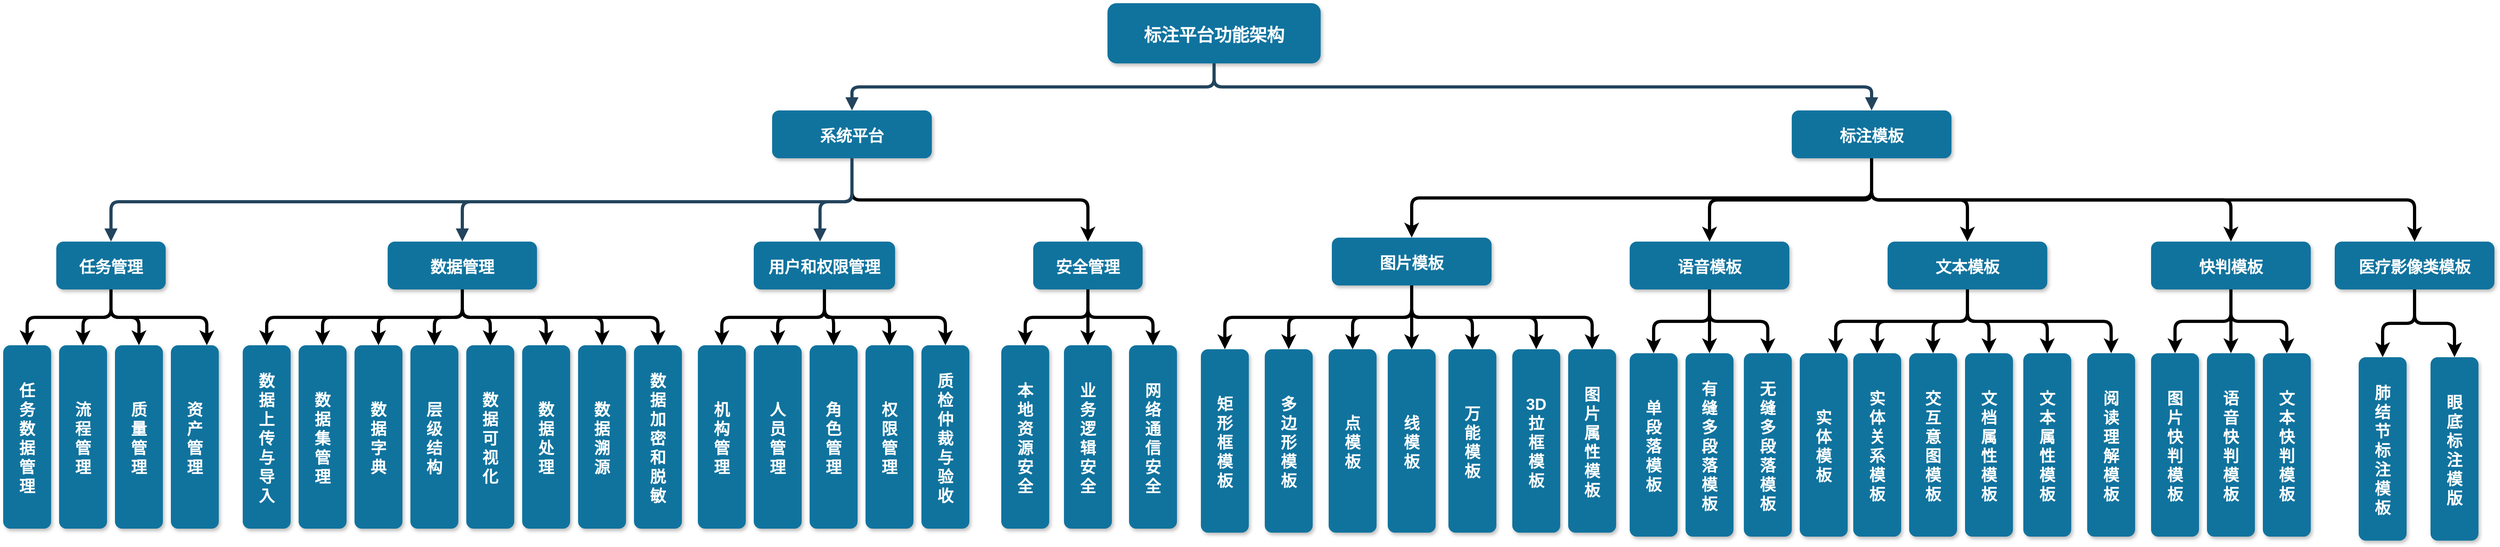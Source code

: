 <mxfile version="14.5.1" type="github">
  <diagram id="e3QaL6aBl5ueTWXGnuRI" name="Page-1">
    <mxGraphModel dx="3793" dy="1657" grid="1" gridSize="10" guides="1" tooltips="1" connect="1" arrows="1" fold="1" page="1" pageScale="1" pageWidth="827" pageHeight="1169" math="0" shadow="0">
      <root>
        <mxCell id="0" />
        <mxCell id="1" parent="0" />
        <mxCell id="P5wFd4gRyms2SvG1ry0q-1" value="标注平台功能架构" style="rounded=1;fillColor=#10739E;strokeColor=none;shadow=1;gradientColor=none;fontStyle=1;fontColor=#FFFFFF;fontSize=22;" vertex="1" parent="1">
          <mxGeometry x="653" y="141" width="267" height="75.5" as="geometry" />
        </mxCell>
        <mxCell id="P5wFd4gRyms2SvG1ry0q-2" style="edgeStyle=orthogonalEdgeStyle;rounded=1;orthogonalLoop=1;jettySize=auto;html=1;exitX=0.5;exitY=1;exitDx=0;exitDy=0;entryX=0.5;entryY=0;entryDx=0;entryDy=0;strokeWidth=4;" edge="1" parent="1" source="P5wFd4gRyms2SvG1ry0q-3" target="P5wFd4gRyms2SvG1ry0q-81">
          <mxGeometry relative="1" as="geometry" />
        </mxCell>
        <mxCell id="P5wFd4gRyms2SvG1ry0q-3" value="系统平台" style="rounded=1;fillColor=#10739E;strokeColor=none;shadow=1;gradientColor=none;fontStyle=1;fontColor=#FFFFFF;fontSize=20;" vertex="1" parent="1">
          <mxGeometry x="233" y="275.5" width="200" height="60" as="geometry" />
        </mxCell>
        <mxCell id="P5wFd4gRyms2SvG1ry0q-4" style="edgeStyle=orthogonalEdgeStyle;rounded=1;orthogonalLoop=1;jettySize=auto;html=1;exitX=0.5;exitY=1;exitDx=0;exitDy=0;fontSize=18;strokeWidth=4;" edge="1" parent="1" source="P5wFd4gRyms2SvG1ry0q-9" target="P5wFd4gRyms2SvG1ry0q-45">
          <mxGeometry relative="1" as="geometry" />
        </mxCell>
        <mxCell id="P5wFd4gRyms2SvG1ry0q-5" style="edgeStyle=orthogonalEdgeStyle;rounded=1;orthogonalLoop=1;jettySize=auto;html=1;exitX=0.5;exitY=1;exitDx=0;exitDy=0;fontSize=18;strokeWidth=4;" edge="1" parent="1" source="P5wFd4gRyms2SvG1ry0q-9" target="P5wFd4gRyms2SvG1ry0q-41">
          <mxGeometry relative="1" as="geometry" />
        </mxCell>
        <mxCell id="P5wFd4gRyms2SvG1ry0q-6" style="edgeStyle=orthogonalEdgeStyle;rounded=1;orthogonalLoop=1;jettySize=auto;html=1;exitX=0.5;exitY=1;exitDx=0;exitDy=0;entryX=0.5;entryY=0;entryDx=0;entryDy=0;fontSize=18;strokeWidth=4;" edge="1" parent="1" source="P5wFd4gRyms2SvG1ry0q-9" target="P5wFd4gRyms2SvG1ry0q-52">
          <mxGeometry relative="1" as="geometry" />
        </mxCell>
        <mxCell id="P5wFd4gRyms2SvG1ry0q-7" style="edgeStyle=orthogonalEdgeStyle;rounded=1;orthogonalLoop=1;jettySize=auto;html=1;exitX=0.5;exitY=1;exitDx=0;exitDy=0;fontSize=18;strokeWidth=4;" edge="1" parent="1" source="P5wFd4gRyms2SvG1ry0q-9" target="P5wFd4gRyms2SvG1ry0q-56">
          <mxGeometry relative="1" as="geometry" />
        </mxCell>
        <mxCell id="P5wFd4gRyms2SvG1ry0q-8" style="edgeStyle=orthogonalEdgeStyle;rounded=1;orthogonalLoop=1;jettySize=auto;html=1;exitX=0.5;exitY=1;exitDx=0;exitDy=0;entryX=0.5;entryY=0;entryDx=0;entryDy=0;strokeWidth=4;" edge="1" parent="1" source="P5wFd4gRyms2SvG1ry0q-9" target="P5wFd4gRyms2SvG1ry0q-100">
          <mxGeometry relative="1" as="geometry" />
        </mxCell>
        <mxCell id="P5wFd4gRyms2SvG1ry0q-9" value="标注模板" style="rounded=1;fillColor=#10739E;strokeColor=none;shadow=1;gradientColor=none;fontStyle=1;fontColor=#FFFFFF;fontSize=20;" vertex="1" parent="1">
          <mxGeometry x="1510" y="275.5" width="200" height="60" as="geometry" />
        </mxCell>
        <mxCell id="P5wFd4gRyms2SvG1ry0q-10" style="edgeStyle=orthogonalEdgeStyle;rounded=1;orthogonalLoop=1;jettySize=auto;html=1;exitX=0.5;exitY=1;exitDx=0;exitDy=0;entryX=0.5;entryY=0;entryDx=0;entryDy=0;strokeWidth=4;" edge="1" parent="1" source="P5wFd4gRyms2SvG1ry0q-15" target="P5wFd4gRyms2SvG1ry0q-91">
          <mxGeometry relative="1" as="geometry" />
        </mxCell>
        <mxCell id="P5wFd4gRyms2SvG1ry0q-11" style="edgeStyle=orthogonalEdgeStyle;rounded=1;orthogonalLoop=1;jettySize=auto;html=1;exitX=0.5;exitY=1;exitDx=0;exitDy=0;entryX=0.5;entryY=0;entryDx=0;entryDy=0;strokeWidth=4;" edge="1" parent="1" source="P5wFd4gRyms2SvG1ry0q-15" target="P5wFd4gRyms2SvG1ry0q-90">
          <mxGeometry relative="1" as="geometry" />
        </mxCell>
        <mxCell id="P5wFd4gRyms2SvG1ry0q-12" style="edgeStyle=orthogonalEdgeStyle;rounded=1;orthogonalLoop=1;jettySize=auto;html=1;exitX=0.5;exitY=1;exitDx=0;exitDy=0;entryX=0.5;entryY=0;entryDx=0;entryDy=0;strokeWidth=4;" edge="1" parent="1" source="P5wFd4gRyms2SvG1ry0q-15" target="P5wFd4gRyms2SvG1ry0q-92">
          <mxGeometry relative="1" as="geometry" />
        </mxCell>
        <mxCell id="P5wFd4gRyms2SvG1ry0q-13" style="edgeStyle=orthogonalEdgeStyle;rounded=1;orthogonalLoop=1;jettySize=auto;html=1;exitX=0.5;exitY=1;exitDx=0;exitDy=0;entryX=0.5;entryY=0;entryDx=0;entryDy=0;strokeWidth=4;" edge="1" parent="1" source="P5wFd4gRyms2SvG1ry0q-15" target="P5wFd4gRyms2SvG1ry0q-93">
          <mxGeometry relative="1" as="geometry" />
        </mxCell>
        <mxCell id="P5wFd4gRyms2SvG1ry0q-14" style="edgeStyle=orthogonalEdgeStyle;rounded=1;orthogonalLoop=1;jettySize=auto;html=1;exitX=0.5;exitY=1;exitDx=0;exitDy=0;entryX=0.5;entryY=0;entryDx=0;entryDy=0;strokeWidth=4;" edge="1" parent="1" source="P5wFd4gRyms2SvG1ry0q-15" target="P5wFd4gRyms2SvG1ry0q-94">
          <mxGeometry relative="1" as="geometry" />
        </mxCell>
        <mxCell id="P5wFd4gRyms2SvG1ry0q-15" value="用户和权限管理" style="rounded=1;fillColor=#10739E;strokeColor=none;shadow=1;gradientColor=none;fontStyle=1;fontColor=#FFFFFF;fontSize=20;" vertex="1" parent="1">
          <mxGeometry x="210" y="440" width="177" height="60" as="geometry" />
        </mxCell>
        <mxCell id="P5wFd4gRyms2SvG1ry0q-16" style="edgeStyle=orthogonalEdgeStyle;rounded=1;orthogonalLoop=1;jettySize=auto;html=1;exitX=0.5;exitY=1;exitDx=0;exitDy=0;entryX=0.5;entryY=0;entryDx=0;entryDy=0;strokeWidth=4;" edge="1" parent="1" source="P5wFd4gRyms2SvG1ry0q-24" target="P5wFd4gRyms2SvG1ry0q-82">
          <mxGeometry relative="1" as="geometry" />
        </mxCell>
        <mxCell id="P5wFd4gRyms2SvG1ry0q-17" style="edgeStyle=orthogonalEdgeStyle;rounded=1;orthogonalLoop=1;jettySize=auto;html=1;exitX=0.5;exitY=1;exitDx=0;exitDy=0;entryX=0.5;entryY=0;entryDx=0;entryDy=0;strokeWidth=4;" edge="1" parent="1" source="P5wFd4gRyms2SvG1ry0q-24" target="P5wFd4gRyms2SvG1ry0q-83">
          <mxGeometry relative="1" as="geometry" />
        </mxCell>
        <mxCell id="P5wFd4gRyms2SvG1ry0q-18" style="edgeStyle=orthogonalEdgeStyle;rounded=1;orthogonalLoop=1;jettySize=auto;html=1;exitX=0.5;exitY=1;exitDx=0;exitDy=0;entryX=0.5;entryY=0;entryDx=0;entryDy=0;strokeWidth=4;" edge="1" parent="1" source="P5wFd4gRyms2SvG1ry0q-24" target="P5wFd4gRyms2SvG1ry0q-84">
          <mxGeometry relative="1" as="geometry" />
        </mxCell>
        <mxCell id="P5wFd4gRyms2SvG1ry0q-19" style="edgeStyle=orthogonalEdgeStyle;rounded=1;orthogonalLoop=1;jettySize=auto;html=1;exitX=0.5;exitY=1;exitDx=0;exitDy=0;entryX=0.5;entryY=0;entryDx=0;entryDy=0;strokeWidth=4;" edge="1" parent="1" source="P5wFd4gRyms2SvG1ry0q-24" target="P5wFd4gRyms2SvG1ry0q-88">
          <mxGeometry relative="1" as="geometry" />
        </mxCell>
        <mxCell id="P5wFd4gRyms2SvG1ry0q-20" style="edgeStyle=orthogonalEdgeStyle;rounded=1;orthogonalLoop=1;jettySize=auto;html=1;exitX=0.5;exitY=1;exitDx=0;exitDy=0;entryX=0.5;entryY=0;entryDx=0;entryDy=0;strokeWidth=4;" edge="1" parent="1" source="P5wFd4gRyms2SvG1ry0q-24" target="P5wFd4gRyms2SvG1ry0q-86">
          <mxGeometry relative="1" as="geometry" />
        </mxCell>
        <mxCell id="P5wFd4gRyms2SvG1ry0q-21" style="edgeStyle=orthogonalEdgeStyle;rounded=1;orthogonalLoop=1;jettySize=auto;html=1;exitX=0.5;exitY=1;exitDx=0;exitDy=0;entryX=0.5;entryY=0;entryDx=0;entryDy=0;strokeWidth=4;" edge="1" parent="1" source="P5wFd4gRyms2SvG1ry0q-24" target="P5wFd4gRyms2SvG1ry0q-85">
          <mxGeometry relative="1" as="geometry" />
        </mxCell>
        <mxCell id="P5wFd4gRyms2SvG1ry0q-22" style="edgeStyle=orthogonalEdgeStyle;rounded=1;orthogonalLoop=1;jettySize=auto;html=1;exitX=0.5;exitY=1;exitDx=0;exitDy=0;entryX=0.5;entryY=0;entryDx=0;entryDy=0;strokeWidth=4;" edge="1" parent="1" source="P5wFd4gRyms2SvG1ry0q-24" target="P5wFd4gRyms2SvG1ry0q-87">
          <mxGeometry relative="1" as="geometry" />
        </mxCell>
        <mxCell id="P5wFd4gRyms2SvG1ry0q-23" style="edgeStyle=orthogonalEdgeStyle;rounded=1;orthogonalLoop=1;jettySize=auto;html=1;exitX=0.5;exitY=1;exitDx=0;exitDy=0;entryX=0.5;entryY=0;entryDx=0;entryDy=0;strokeWidth=4;" edge="1" parent="1" source="P5wFd4gRyms2SvG1ry0q-24" target="P5wFd4gRyms2SvG1ry0q-89">
          <mxGeometry relative="1" as="geometry" />
        </mxCell>
        <mxCell id="P5wFd4gRyms2SvG1ry0q-24" value="数据管理" style="rounded=1;fillColor=#10739E;strokeColor=none;shadow=1;gradientColor=none;fontStyle=1;fontColor=#FFFFFF;fontSize=20;" vertex="1" parent="1">
          <mxGeometry x="-248.5" y="440" width="187" height="60" as="geometry" />
        </mxCell>
        <mxCell id="P5wFd4gRyms2SvG1ry0q-25" value="" style="edgeStyle=elbowEdgeStyle;elbow=vertical;strokeWidth=4;endArrow=block;endFill=1;fontStyle=1;strokeColor=#23445D;" edge="1" parent="1" source="P5wFd4gRyms2SvG1ry0q-1" target="P5wFd4gRyms2SvG1ry0q-3">
          <mxGeometry x="-85" y="-14.5" width="100" height="100" as="geometry">
            <mxPoint x="-85" y="85.5" as="sourcePoint" />
            <mxPoint x="15" y="-14.5" as="targetPoint" />
          </mxGeometry>
        </mxCell>
        <mxCell id="P5wFd4gRyms2SvG1ry0q-26" value="" style="edgeStyle=elbowEdgeStyle;elbow=vertical;strokeWidth=4;endArrow=block;endFill=1;fontStyle=1;strokeColor=#23445D;" edge="1" parent="1" source="P5wFd4gRyms2SvG1ry0q-1" target="P5wFd4gRyms2SvG1ry0q-9">
          <mxGeometry x="-85" y="-14.5" width="100" height="100" as="geometry">
            <mxPoint x="-85" y="85.5" as="sourcePoint" />
            <mxPoint x="15" y="-14.5" as="targetPoint" />
          </mxGeometry>
        </mxCell>
        <mxCell id="P5wFd4gRyms2SvG1ry0q-27" value="" style="edgeStyle=elbowEdgeStyle;elbow=vertical;strokeWidth=4;endArrow=block;endFill=1;fontStyle=1;strokeColor=#23445D;exitX=0.5;exitY=1;exitDx=0;exitDy=0;" edge="1" parent="1" source="P5wFd4gRyms2SvG1ry0q-3" target="P5wFd4gRyms2SvG1ry0q-15">
          <mxGeometry x="-85" y="-14.5" width="100" height="100" as="geometry">
            <mxPoint x="-85" y="85.5" as="sourcePoint" />
            <mxPoint x="15" y="-14.5" as="targetPoint" />
            <Array as="points">
              <mxPoint x="293" y="390" />
              <mxPoint x="445" y="375.5" />
            </Array>
          </mxGeometry>
        </mxCell>
        <mxCell id="P5wFd4gRyms2SvG1ry0q-28" value="" style="edgeStyle=elbowEdgeStyle;elbow=vertical;strokeWidth=4;endArrow=block;endFill=1;fontStyle=1;strokeColor=#23445D;exitX=0.5;exitY=1;exitDx=0;exitDy=0;entryX=0.5;entryY=0;entryDx=0;entryDy=0;" edge="1" parent="1" source="P5wFd4gRyms2SvG1ry0q-3" target="P5wFd4gRyms2SvG1ry0q-24">
          <mxGeometry x="-537" y="-13.5" width="100" height="100" as="geometry">
            <mxPoint x="453" y="335.5" as="sourcePoint" />
            <mxPoint x="383" y="440" as="targetPoint" />
            <Array as="points">
              <mxPoint x="413" y="390" />
            </Array>
          </mxGeometry>
        </mxCell>
        <mxCell id="P5wFd4gRyms2SvG1ry0q-29" style="edgeStyle=orthogonalEdgeStyle;rounded=1;orthogonalLoop=1;jettySize=auto;html=1;exitX=0.5;exitY=1;exitDx=0;exitDy=0;entryX=0.5;entryY=0;entryDx=0;entryDy=0;fontSize=10;strokeWidth=4;" edge="1" parent="1" source="P5wFd4gRyms2SvG1ry0q-33" target="P5wFd4gRyms2SvG1ry0q-74">
          <mxGeometry relative="1" as="geometry" />
        </mxCell>
        <mxCell id="P5wFd4gRyms2SvG1ry0q-30" style="edgeStyle=orthogonalEdgeStyle;rounded=1;orthogonalLoop=1;jettySize=auto;html=1;exitX=0.5;exitY=1;exitDx=0;exitDy=0;entryX=0.5;entryY=0;entryDx=0;entryDy=0;strokeWidth=4;fontSize=10;" edge="1" parent="1" source="P5wFd4gRyms2SvG1ry0q-33" target="P5wFd4gRyms2SvG1ry0q-75">
          <mxGeometry relative="1" as="geometry" />
        </mxCell>
        <mxCell id="P5wFd4gRyms2SvG1ry0q-31" style="edgeStyle=orthogonalEdgeStyle;rounded=1;orthogonalLoop=1;jettySize=auto;html=1;exitX=0.5;exitY=1;exitDx=0;exitDy=0;entryX=0.5;entryY=0;entryDx=0;entryDy=0;strokeWidth=4;fontSize=10;" edge="1" parent="1" source="P5wFd4gRyms2SvG1ry0q-33" target="P5wFd4gRyms2SvG1ry0q-76">
          <mxGeometry relative="1" as="geometry" />
        </mxCell>
        <mxCell id="P5wFd4gRyms2SvG1ry0q-32" style="edgeStyle=orthogonalEdgeStyle;rounded=1;orthogonalLoop=1;jettySize=auto;html=1;exitX=0.5;exitY=1;exitDx=0;exitDy=0;entryX=0.75;entryY=0;entryDx=0;entryDy=0;strokeWidth=4;fontSize=10;" edge="1" parent="1" source="P5wFd4gRyms2SvG1ry0q-33" target="P5wFd4gRyms2SvG1ry0q-77">
          <mxGeometry relative="1" as="geometry" />
        </mxCell>
        <mxCell id="P5wFd4gRyms2SvG1ry0q-33" value="任务管理" style="rounded=1;fillColor=#10739E;strokeColor=none;shadow=1;gradientColor=none;fontStyle=1;fontColor=#FFFFFF;fontSize=20;" vertex="1" parent="1">
          <mxGeometry x="-663.5" y="440" width="137" height="60" as="geometry" />
        </mxCell>
        <mxCell id="P5wFd4gRyms2SvG1ry0q-34" value="" style="edgeStyle=elbowEdgeStyle;elbow=vertical;strokeWidth=4;endArrow=block;endFill=1;fontStyle=1;strokeColor=#23445D;entryX=0.5;entryY=0;entryDx=0;entryDy=0;exitX=0.5;exitY=1;exitDx=0;exitDy=0;" edge="1" parent="1" source="P5wFd4gRyms2SvG1ry0q-3" target="P5wFd4gRyms2SvG1ry0q-33">
          <mxGeometry x="-527" y="-3.5" width="100" height="100" as="geometry">
            <mxPoint x="453" y="340" as="sourcePoint" />
            <mxPoint x="393" y="450" as="targetPoint" />
            <Array as="points">
              <mxPoint x="433" y="390" />
            </Array>
          </mxGeometry>
        </mxCell>
        <mxCell id="P5wFd4gRyms2SvG1ry0q-35" style="edgeStyle=orthogonalEdgeStyle;rounded=1;orthogonalLoop=1;jettySize=auto;html=1;exitX=0.5;exitY=1;exitDx=0;exitDy=0;entryX=0.5;entryY=0;entryDx=0;entryDy=0;startArrow=none;startFill=0;endArrow=classic;endFill=1;strokeWidth=4;fontSize=20;" edge="1" parent="1" source="P5wFd4gRyms2SvG1ry0q-41" target="P5wFd4gRyms2SvG1ry0q-58">
          <mxGeometry relative="1" as="geometry" />
        </mxCell>
        <mxCell id="P5wFd4gRyms2SvG1ry0q-36" style="edgeStyle=orthogonalEdgeStyle;rounded=1;orthogonalLoop=1;jettySize=auto;html=1;exitX=0.5;exitY=1;exitDx=0;exitDy=0;entryX=0.5;entryY=0;entryDx=0;entryDy=0;startArrow=none;startFill=0;endArrow=classic;endFill=1;strokeWidth=4;fontSize=20;" edge="1" parent="1" source="P5wFd4gRyms2SvG1ry0q-41" target="P5wFd4gRyms2SvG1ry0q-59">
          <mxGeometry relative="1" as="geometry" />
        </mxCell>
        <mxCell id="P5wFd4gRyms2SvG1ry0q-37" style="edgeStyle=orthogonalEdgeStyle;rounded=1;orthogonalLoop=1;jettySize=auto;html=1;exitX=0.5;exitY=1;exitDx=0;exitDy=0;entryX=0.5;entryY=0;entryDx=0;entryDy=0;startArrow=none;startFill=0;endArrow=classic;endFill=1;strokeWidth=4;fontSize=20;" edge="1" parent="1" source="P5wFd4gRyms2SvG1ry0q-41" target="P5wFd4gRyms2SvG1ry0q-60">
          <mxGeometry relative="1" as="geometry" />
        </mxCell>
        <mxCell id="P5wFd4gRyms2SvG1ry0q-38" style="edgeStyle=orthogonalEdgeStyle;rounded=1;orthogonalLoop=1;jettySize=auto;html=1;exitX=0.5;exitY=1;exitDx=0;exitDy=0;entryX=0.5;entryY=0;entryDx=0;entryDy=0;startArrow=none;startFill=0;endArrow=classic;endFill=1;strokeWidth=4;fontSize=20;" edge="1" parent="1" source="P5wFd4gRyms2SvG1ry0q-41" target="P5wFd4gRyms2SvG1ry0q-61">
          <mxGeometry relative="1" as="geometry" />
        </mxCell>
        <mxCell id="P5wFd4gRyms2SvG1ry0q-39" style="edgeStyle=orthogonalEdgeStyle;rounded=1;orthogonalLoop=1;jettySize=auto;html=1;exitX=0.5;exitY=1;exitDx=0;exitDy=0;entryX=0.5;entryY=0;entryDx=0;entryDy=0;startArrow=none;startFill=0;endArrow=classic;endFill=1;strokeWidth=4;fontSize=20;" edge="1" parent="1" source="P5wFd4gRyms2SvG1ry0q-41" target="P5wFd4gRyms2SvG1ry0q-62">
          <mxGeometry relative="1" as="geometry" />
        </mxCell>
        <mxCell id="P5wFd4gRyms2SvG1ry0q-40" style="edgeStyle=orthogonalEdgeStyle;rounded=1;orthogonalLoop=1;jettySize=auto;html=1;exitX=0.5;exitY=1;exitDx=0;exitDy=0;entryX=0.5;entryY=0;entryDx=0;entryDy=0;startArrow=none;startFill=0;endArrow=classic;endFill=1;strokeWidth=4;fontSize=20;" edge="1" parent="1" source="P5wFd4gRyms2SvG1ry0q-41" target="P5wFd4gRyms2SvG1ry0q-63">
          <mxGeometry relative="1" as="geometry" />
        </mxCell>
        <mxCell id="P5wFd4gRyms2SvG1ry0q-41" value="图片模板" style="rounded=1;fillColor=#10739E;strokeColor=none;shadow=1;gradientColor=none;fontStyle=1;fontColor=#FFFFFF;fontSize=20;" vertex="1" parent="1">
          <mxGeometry x="934" y="435" width="200" height="60" as="geometry" />
        </mxCell>
        <mxCell id="P5wFd4gRyms2SvG1ry0q-42" style="edgeStyle=orthogonalEdgeStyle;rounded=1;orthogonalLoop=1;jettySize=auto;html=1;exitX=0.5;exitY=1;exitDx=0;exitDy=0;entryX=0.5;entryY=0;entryDx=0;entryDy=0;startArrow=none;startFill=0;endArrow=classic;endFill=1;strokeWidth=4;fontSize=20;" edge="1" parent="1" source="P5wFd4gRyms2SvG1ry0q-45" target="P5wFd4gRyms2SvG1ry0q-64">
          <mxGeometry relative="1" as="geometry" />
        </mxCell>
        <mxCell id="P5wFd4gRyms2SvG1ry0q-43" style="edgeStyle=orthogonalEdgeStyle;rounded=1;orthogonalLoop=1;jettySize=auto;html=1;exitX=0.5;exitY=1;exitDx=0;exitDy=0;entryX=0.5;entryY=0;entryDx=0;entryDy=0;strokeWidth=4;" edge="1" parent="1" source="P5wFd4gRyms2SvG1ry0q-45" target="P5wFd4gRyms2SvG1ry0q-101">
          <mxGeometry relative="1" as="geometry" />
        </mxCell>
        <mxCell id="P5wFd4gRyms2SvG1ry0q-44" style="edgeStyle=orthogonalEdgeStyle;rounded=1;orthogonalLoop=1;jettySize=auto;html=1;exitX=0.5;exitY=1;exitDx=0;exitDy=0;entryX=0.5;entryY=0;entryDx=0;entryDy=0;strokeWidth=4;" edge="1" parent="1" source="P5wFd4gRyms2SvG1ry0q-45" target="P5wFd4gRyms2SvG1ry0q-102">
          <mxGeometry relative="1" as="geometry" />
        </mxCell>
        <mxCell id="P5wFd4gRyms2SvG1ry0q-45" value="语音模板" style="rounded=1;fillColor=#10739E;strokeColor=none;shadow=1;gradientColor=none;fontStyle=1;fontColor=#FFFFFF;fontSize=20;" vertex="1" parent="1">
          <mxGeometry x="1307" y="440" width="200" height="60" as="geometry" />
        </mxCell>
        <mxCell id="P5wFd4gRyms2SvG1ry0q-46" style="edgeStyle=orthogonalEdgeStyle;rounded=1;orthogonalLoop=1;jettySize=auto;html=1;exitX=0.5;exitY=1;exitDx=0;exitDy=0;entryX=0.75;entryY=0;entryDx=0;entryDy=0;startArrow=none;startFill=0;endArrow=classic;endFill=1;strokeWidth=4;fontSize=20;" edge="1" parent="1" source="P5wFd4gRyms2SvG1ry0q-52" target="P5wFd4gRyms2SvG1ry0q-65">
          <mxGeometry relative="1" as="geometry" />
        </mxCell>
        <mxCell id="P5wFd4gRyms2SvG1ry0q-47" style="edgeStyle=orthogonalEdgeStyle;rounded=1;orthogonalLoop=1;jettySize=auto;html=1;exitX=0.5;exitY=1;exitDx=0;exitDy=0;entryX=0.5;entryY=0;entryDx=0;entryDy=0;startArrow=none;startFill=0;endArrow=classic;endFill=1;strokeWidth=4;fontSize=20;" edge="1" parent="1" source="P5wFd4gRyms2SvG1ry0q-52" target="P5wFd4gRyms2SvG1ry0q-66">
          <mxGeometry relative="1" as="geometry" />
        </mxCell>
        <mxCell id="P5wFd4gRyms2SvG1ry0q-48" style="edgeStyle=orthogonalEdgeStyle;rounded=1;orthogonalLoop=1;jettySize=auto;html=1;exitX=0.5;exitY=1;exitDx=0;exitDy=0;entryX=0.5;entryY=0;entryDx=0;entryDy=0;startArrow=none;startFill=0;endArrow=classic;endFill=1;strokeWidth=4;fontSize=20;" edge="1" parent="1" source="P5wFd4gRyms2SvG1ry0q-52" target="P5wFd4gRyms2SvG1ry0q-67">
          <mxGeometry relative="1" as="geometry" />
        </mxCell>
        <mxCell id="P5wFd4gRyms2SvG1ry0q-49" style="edgeStyle=orthogonalEdgeStyle;rounded=1;orthogonalLoop=1;jettySize=auto;html=1;exitX=0.5;exitY=1;exitDx=0;exitDy=0;startArrow=none;startFill=0;endArrow=classic;endFill=1;strokeWidth=4;fontSize=20;" edge="1" parent="1" source="P5wFd4gRyms2SvG1ry0q-52" target="P5wFd4gRyms2SvG1ry0q-68">
          <mxGeometry relative="1" as="geometry" />
        </mxCell>
        <mxCell id="P5wFd4gRyms2SvG1ry0q-50" style="edgeStyle=orthogonalEdgeStyle;rounded=1;orthogonalLoop=1;jettySize=auto;html=1;exitX=0.5;exitY=1;exitDx=0;exitDy=0;startArrow=none;startFill=0;endArrow=classic;endFill=1;strokeWidth=4;fontSize=20;" edge="1" parent="1" source="P5wFd4gRyms2SvG1ry0q-52" target="P5wFd4gRyms2SvG1ry0q-69">
          <mxGeometry relative="1" as="geometry" />
        </mxCell>
        <mxCell id="P5wFd4gRyms2SvG1ry0q-51" style="edgeStyle=orthogonalEdgeStyle;rounded=1;orthogonalLoop=1;jettySize=auto;html=1;exitX=0.5;exitY=1;exitDx=0;exitDy=0;entryX=0.5;entryY=0;entryDx=0;entryDy=0;strokeWidth=4;" edge="1" parent="1" source="P5wFd4gRyms2SvG1ry0q-52" target="P5wFd4gRyms2SvG1ry0q-103">
          <mxGeometry relative="1" as="geometry" />
        </mxCell>
        <mxCell id="P5wFd4gRyms2SvG1ry0q-52" value="文本模板" style="rounded=1;fillColor=#10739E;strokeColor=none;shadow=1;gradientColor=none;fontStyle=1;fontColor=#FFFFFF;fontSize=20;" vertex="1" parent="1">
          <mxGeometry x="1630" y="440" width="200" height="60" as="geometry" />
        </mxCell>
        <mxCell id="P5wFd4gRyms2SvG1ry0q-53" style="edgeStyle=orthogonalEdgeStyle;rounded=1;orthogonalLoop=1;jettySize=auto;html=1;exitX=0.5;exitY=1;exitDx=0;exitDy=0;entryX=0.5;entryY=0;entryDx=0;entryDy=0;startArrow=none;startFill=0;endArrow=classic;endFill=1;strokeWidth=4;fontSize=20;" edge="1" parent="1" source="P5wFd4gRyms2SvG1ry0q-56" target="P5wFd4gRyms2SvG1ry0q-70">
          <mxGeometry relative="1" as="geometry" />
        </mxCell>
        <mxCell id="P5wFd4gRyms2SvG1ry0q-54" style="edgeStyle=orthogonalEdgeStyle;rounded=1;orthogonalLoop=1;jettySize=auto;html=1;exitX=0.5;exitY=1;exitDx=0;exitDy=0;entryX=0.5;entryY=0;entryDx=0;entryDy=0;startArrow=none;startFill=0;endArrow=classic;endFill=1;strokeWidth=4;fontSize=20;" edge="1" parent="1" source="P5wFd4gRyms2SvG1ry0q-56" target="P5wFd4gRyms2SvG1ry0q-71">
          <mxGeometry relative="1" as="geometry" />
        </mxCell>
        <mxCell id="P5wFd4gRyms2SvG1ry0q-55" style="edgeStyle=orthogonalEdgeStyle;rounded=1;orthogonalLoop=1;jettySize=auto;html=1;exitX=0.5;exitY=1;exitDx=0;exitDy=0;entryX=0.5;entryY=0;entryDx=0;entryDy=0;startArrow=none;startFill=0;endArrow=classic;endFill=1;strokeWidth=4;fontSize=20;" edge="1" parent="1" source="P5wFd4gRyms2SvG1ry0q-56" target="P5wFd4gRyms2SvG1ry0q-72">
          <mxGeometry relative="1" as="geometry" />
        </mxCell>
        <mxCell id="P5wFd4gRyms2SvG1ry0q-56" value="快判模板" style="rounded=1;fillColor=#10739E;strokeColor=none;shadow=1;gradientColor=none;fontStyle=1;fontColor=#FFFFFF;fontSize=20;" vertex="1" parent="1">
          <mxGeometry x="1960" y="440" width="200" height="60" as="geometry" />
        </mxCell>
        <mxCell id="P5wFd4gRyms2SvG1ry0q-57" value="矩&#xa;形&#xa;框&#xa;模&#xa;板" style="rounded=1;fillColor=#10739E;strokeColor=none;shadow=1;gradientColor=none;fontStyle=1;fontColor=#FFFFFF;fontSize=20;" vertex="1" parent="1">
          <mxGeometry x="770" y="575" width="60" height="230" as="geometry" />
        </mxCell>
        <mxCell id="P5wFd4gRyms2SvG1ry0q-58" value="多&#xa;边&#xa;形&#xa;模&#xa;板" style="rounded=1;fillColor=#10739E;strokeColor=none;shadow=1;gradientColor=none;fontStyle=1;fontColor=#FFFFFF;fontSize=20;" vertex="1" parent="1">
          <mxGeometry x="850" y="575" width="60" height="230" as="geometry" />
        </mxCell>
        <mxCell id="P5wFd4gRyms2SvG1ry0q-59" value="点&#xa;模&#xa;板" style="rounded=1;fillColor=#10739E;strokeColor=none;shadow=1;gradientColor=none;fontStyle=1;fontColor=#FFFFFF;fontSize=20;" vertex="1" parent="1">
          <mxGeometry x="930" y="575" width="60" height="230" as="geometry" />
        </mxCell>
        <mxCell id="P5wFd4gRyms2SvG1ry0q-60" value="线&#xa;模&#xa;板" style="rounded=1;fillColor=#10739E;strokeColor=none;shadow=1;gradientColor=none;fontStyle=1;fontColor=#FFFFFF;fontSize=20;" vertex="1" parent="1">
          <mxGeometry x="1004" y="575" width="60" height="230" as="geometry" />
        </mxCell>
        <mxCell id="P5wFd4gRyms2SvG1ry0q-61" value="万&#xa;能&#xa;模&#xa;板" style="rounded=1;fillColor=#10739E;strokeColor=none;shadow=1;gradientColor=none;fontStyle=1;fontColor=#FFFFFF;fontSize=20;" vertex="1" parent="1">
          <mxGeometry x="1080" y="575" width="60" height="230" as="geometry" />
        </mxCell>
        <mxCell id="P5wFd4gRyms2SvG1ry0q-62" value="3D&#xa;拉&#xa;框&#xa;模&#xa;板" style="rounded=1;fillColor=#10739E;strokeColor=none;shadow=1;gradientColor=none;fontStyle=1;fontColor=#FFFFFF;fontSize=20;" vertex="1" parent="1">
          <mxGeometry x="1160" y="575" width="60" height="230" as="geometry" />
        </mxCell>
        <mxCell id="P5wFd4gRyms2SvG1ry0q-63" value="图&#xa;片&#xa;属&#xa;性&#xa;模&#xa;板" style="rounded=1;fillColor=#10739E;strokeColor=none;shadow=1;gradientColor=none;fontStyle=1;fontColor=#FFFFFF;fontSize=20;" vertex="1" parent="1">
          <mxGeometry x="1230" y="575" width="60" height="230" as="geometry" />
        </mxCell>
        <mxCell id="P5wFd4gRyms2SvG1ry0q-64" value="有&#xa;缝&#xa;多&#xa;段&#xa;落&#xa;模&#xa;板" style="rounded=1;fillColor=#10739E;strokeColor=none;shadow=1;gradientColor=none;fontStyle=1;fontColor=#FFFFFF;fontSize=20;" vertex="1" parent="1">
          <mxGeometry x="1377" y="580" width="60" height="230" as="geometry" />
        </mxCell>
        <mxCell id="P5wFd4gRyms2SvG1ry0q-65" value="实&#xa;体&#xa;模&#xa;板" style="rounded=1;fillColor=#10739E;strokeColor=none;shadow=1;gradientColor=none;fontStyle=1;fontColor=#FFFFFF;fontSize=20;" vertex="1" parent="1">
          <mxGeometry x="1520" y="580" width="60" height="230" as="geometry" />
        </mxCell>
        <mxCell id="P5wFd4gRyms2SvG1ry0q-66" value="实&#xa;体&#xa;关&#xa;系&#xa;模&#xa;板" style="rounded=1;fillColor=#10739E;strokeColor=none;shadow=1;gradientColor=none;fontStyle=1;fontColor=#FFFFFF;fontSize=20;" vertex="1" parent="1">
          <mxGeometry x="1587" y="580" width="60" height="230" as="geometry" />
        </mxCell>
        <mxCell id="P5wFd4gRyms2SvG1ry0q-67" value="交&#xa;互&#xa;意&#xa;图&#xa;模&#xa;板" style="rounded=1;fillColor=#10739E;strokeColor=none;shadow=1;gradientColor=none;fontStyle=1;fontColor=#FFFFFF;fontSize=20;" vertex="1" parent="1">
          <mxGeometry x="1657" y="580" width="60" height="230" as="geometry" />
        </mxCell>
        <mxCell id="P5wFd4gRyms2SvG1ry0q-68" value="文&#xa;档&#xa;属&#xa;性&#xa;模&#xa;板" style="rounded=1;fillColor=#10739E;strokeColor=none;shadow=1;gradientColor=none;fontStyle=1;fontColor=#FFFFFF;fontSize=20;" vertex="1" parent="1">
          <mxGeometry x="1727" y="580" width="60" height="230" as="geometry" />
        </mxCell>
        <mxCell id="P5wFd4gRyms2SvG1ry0q-69" value="文&#xa;本&#xa;属&#xa;性&#xa;模&#xa;板" style="rounded=1;fillColor=#10739E;strokeColor=none;shadow=1;gradientColor=none;fontStyle=1;fontColor=#FFFFFF;fontSize=20;" vertex="1" parent="1">
          <mxGeometry x="1800" y="580" width="60" height="230" as="geometry" />
        </mxCell>
        <mxCell id="P5wFd4gRyms2SvG1ry0q-70" value="图&#xa;片&#xa;快&#xa;判&#xa;模&#xa;板" style="rounded=1;fillColor=#10739E;strokeColor=none;shadow=1;gradientColor=none;fontStyle=1;fontColor=#FFFFFF;fontSize=20;" vertex="1" parent="1">
          <mxGeometry x="1960" y="580" width="60" height="230" as="geometry" />
        </mxCell>
        <mxCell id="P5wFd4gRyms2SvG1ry0q-71" value="语&#xa;音&#xa;快&#xa;判&#xa;模&#xa;板" style="rounded=1;fillColor=#10739E;strokeColor=none;shadow=1;gradientColor=none;fontStyle=1;fontColor=#FFFFFF;fontSize=20;" vertex="1" parent="1">
          <mxGeometry x="2030" y="580" width="60" height="230" as="geometry" />
        </mxCell>
        <mxCell id="P5wFd4gRyms2SvG1ry0q-72" value="文&#xa;本&#xa;快&#xa;判&#xa;模&#xa;板" style="rounded=1;fillColor=#10739E;strokeColor=none;shadow=1;gradientColor=none;fontStyle=1;fontColor=#FFFFFF;fontSize=20;" vertex="1" parent="1">
          <mxGeometry x="2100" y="580" width="60" height="230" as="geometry" />
        </mxCell>
        <mxCell id="P5wFd4gRyms2SvG1ry0q-73" style="edgeStyle=orthogonalEdgeStyle;rounded=1;orthogonalLoop=1;jettySize=auto;html=1;exitX=0.5;exitY=1;exitDx=0;exitDy=0;fontSize=18;strokeWidth=4;entryX=0.5;entryY=0;entryDx=0;entryDy=0;" edge="1" parent="1" source="P5wFd4gRyms2SvG1ry0q-41" target="P5wFd4gRyms2SvG1ry0q-57">
          <mxGeometry relative="1" as="geometry">
            <mxPoint x="1088" y="870.5" as="sourcePoint" />
            <mxPoint x="612" y="975" as="targetPoint" />
          </mxGeometry>
        </mxCell>
        <mxCell id="P5wFd4gRyms2SvG1ry0q-74" value="任&#xa;务&#xa;数&#xa;据&#xa;管&#xa;理" style="rounded=1;fillColor=#10739E;strokeColor=none;shadow=1;gradientColor=none;fontStyle=1;fontColor=#FFFFFF;fontSize=20;" vertex="1" parent="1">
          <mxGeometry x="-730" y="570" width="60" height="230" as="geometry" />
        </mxCell>
        <mxCell id="P5wFd4gRyms2SvG1ry0q-75" value="流&#xa;程&#xa;管&#xa;理" style="rounded=1;fillColor=#10739E;strokeColor=none;shadow=1;gradientColor=none;fontStyle=1;fontColor=#FFFFFF;fontSize=20;" vertex="1" parent="1">
          <mxGeometry x="-660" y="570" width="60" height="230" as="geometry" />
        </mxCell>
        <mxCell id="P5wFd4gRyms2SvG1ry0q-76" value="质&#xa;量&#xa;管&#xa;理" style="rounded=1;fillColor=#10739E;strokeColor=none;shadow=1;gradientColor=none;fontStyle=1;fontColor=#FFFFFF;fontSize=20;" vertex="1" parent="1">
          <mxGeometry x="-590" y="570" width="60" height="230" as="geometry" />
        </mxCell>
        <mxCell id="P5wFd4gRyms2SvG1ry0q-77" value="资&#xa;产&#xa;管&#xa;理" style="rounded=1;fillColor=#10739E;strokeColor=none;shadow=1;gradientColor=none;fontStyle=1;fontColor=#FFFFFF;fontSize=20;" vertex="1" parent="1">
          <mxGeometry x="-520" y="570" width="60" height="230" as="geometry" />
        </mxCell>
        <mxCell id="P5wFd4gRyms2SvG1ry0q-78" style="edgeStyle=orthogonalEdgeStyle;rounded=1;orthogonalLoop=1;jettySize=auto;html=1;exitX=0.5;exitY=1;exitDx=0;exitDy=0;entryX=0.5;entryY=0;entryDx=0;entryDy=0;strokeWidth=4;" edge="1" parent="1" source="P5wFd4gRyms2SvG1ry0q-81" target="P5wFd4gRyms2SvG1ry0q-95">
          <mxGeometry relative="1" as="geometry" />
        </mxCell>
        <mxCell id="P5wFd4gRyms2SvG1ry0q-79" style="edgeStyle=orthogonalEdgeStyle;rounded=1;orthogonalLoop=1;jettySize=auto;html=1;exitX=0.5;exitY=1;exitDx=0;exitDy=0;entryX=0.5;entryY=0;entryDx=0;entryDy=0;strokeWidth=4;" edge="1" parent="1" source="P5wFd4gRyms2SvG1ry0q-81" target="P5wFd4gRyms2SvG1ry0q-96">
          <mxGeometry relative="1" as="geometry" />
        </mxCell>
        <mxCell id="P5wFd4gRyms2SvG1ry0q-80" style="edgeStyle=orthogonalEdgeStyle;rounded=1;orthogonalLoop=1;jettySize=auto;html=1;exitX=0.5;exitY=1;exitDx=0;exitDy=0;entryX=0.5;entryY=0;entryDx=0;entryDy=0;strokeWidth=4;" edge="1" parent="1" source="P5wFd4gRyms2SvG1ry0q-81" target="P5wFd4gRyms2SvG1ry0q-97">
          <mxGeometry relative="1" as="geometry" />
        </mxCell>
        <mxCell id="P5wFd4gRyms2SvG1ry0q-81" value="安全管理" style="rounded=1;fillColor=#10739E;strokeColor=none;shadow=1;gradientColor=none;fontStyle=1;fontColor=#FFFFFF;fontSize=20;" vertex="1" parent="1">
          <mxGeometry x="560" y="440" width="137" height="60" as="geometry" />
        </mxCell>
        <mxCell id="P5wFd4gRyms2SvG1ry0q-82" value="数&#xa;据&#xa;上&#xa;传&#xa;与&#xa;导&#xa;入" style="rounded=1;fillColor=#10739E;strokeColor=none;shadow=1;gradientColor=none;fontStyle=1;fontColor=#FFFFFF;fontSize=20;" vertex="1" parent="1">
          <mxGeometry x="-430" y="570" width="60" height="230" as="geometry" />
        </mxCell>
        <mxCell id="P5wFd4gRyms2SvG1ry0q-83" value="数&#xa;据&#xa;集&#xa;管&#xa;理" style="rounded=1;fillColor=#10739E;strokeColor=none;shadow=1;gradientColor=none;fontStyle=1;fontColor=#FFFFFF;fontSize=20;" vertex="1" parent="1">
          <mxGeometry x="-360" y="570" width="60" height="230" as="geometry" />
        </mxCell>
        <mxCell id="P5wFd4gRyms2SvG1ry0q-84" value="数&#xa;据&#xa;字&#xa;典" style="rounded=1;fillColor=#10739E;strokeColor=none;shadow=1;gradientColor=none;fontStyle=1;fontColor=#FFFFFF;fontSize=20;" vertex="1" parent="1">
          <mxGeometry x="-290" y="570" width="60" height="230" as="geometry" />
        </mxCell>
        <mxCell id="P5wFd4gRyms2SvG1ry0q-85" value="数&#xa;据&#xa;处&#xa;理" style="rounded=1;fillColor=#10739E;strokeColor=none;shadow=1;gradientColor=none;fontStyle=1;fontColor=#FFFFFF;fontSize=20;" vertex="1" parent="1">
          <mxGeometry x="-80" y="570" width="60" height="230" as="geometry" />
        </mxCell>
        <mxCell id="P5wFd4gRyms2SvG1ry0q-86" value="数&#xa;据&#xa;可&#xa;视&#xa;化" style="rounded=1;fillColor=#10739E;strokeColor=none;shadow=1;gradientColor=none;fontStyle=1;fontColor=#FFFFFF;fontSize=20;" vertex="1" parent="1">
          <mxGeometry x="-150" y="570" width="60" height="230" as="geometry" />
        </mxCell>
        <mxCell id="P5wFd4gRyms2SvG1ry0q-87" value="数&#xa;据&#xa;溯&#xa;源" style="rounded=1;fillColor=#10739E;strokeColor=none;shadow=1;gradientColor=none;fontStyle=1;fontColor=#FFFFFF;fontSize=20;" vertex="1" parent="1">
          <mxGeometry x="-10" y="570" width="60" height="230" as="geometry" />
        </mxCell>
        <mxCell id="P5wFd4gRyms2SvG1ry0q-88" value="层&#xa;级&#xa;结&#xa;构" style="rounded=1;fillColor=#10739E;strokeColor=none;shadow=1;gradientColor=none;fontStyle=1;fontColor=#FFFFFF;fontSize=20;" vertex="1" parent="1">
          <mxGeometry x="-220" y="570" width="60" height="230" as="geometry" />
        </mxCell>
        <mxCell id="P5wFd4gRyms2SvG1ry0q-89" value="数&#xa;据&#xa;加&#xa;密&#xa;和&#xa;脱&#xa;敏" style="rounded=1;fillColor=#10739E;strokeColor=none;shadow=1;gradientColor=none;fontStyle=1;fontColor=#FFFFFF;fontSize=20;" vertex="1" parent="1">
          <mxGeometry x="60" y="570" width="60" height="230" as="geometry" />
        </mxCell>
        <mxCell id="P5wFd4gRyms2SvG1ry0q-90" value="人&#xa;员&#xa;管&#xa;理" style="rounded=1;fillColor=#10739E;strokeColor=none;shadow=1;gradientColor=none;fontStyle=1;fontColor=#FFFFFF;fontSize=20;" vertex="1" parent="1">
          <mxGeometry x="210" y="570" width="60" height="230" as="geometry" />
        </mxCell>
        <mxCell id="P5wFd4gRyms2SvG1ry0q-91" value="机&#xa;构&#xa;管&#xa;理" style="rounded=1;fillColor=#10739E;strokeColor=none;shadow=1;gradientColor=none;fontStyle=1;fontColor=#FFFFFF;fontSize=20;" vertex="1" parent="1">
          <mxGeometry x="140" y="570" width="60" height="230" as="geometry" />
        </mxCell>
        <mxCell id="P5wFd4gRyms2SvG1ry0q-92" value="角&#xa;色&#xa;管&#xa;理" style="rounded=1;fillColor=#10739E;strokeColor=none;shadow=1;gradientColor=none;fontStyle=1;fontColor=#FFFFFF;fontSize=20;" vertex="1" parent="1">
          <mxGeometry x="280" y="570" width="60" height="230" as="geometry" />
        </mxCell>
        <mxCell id="P5wFd4gRyms2SvG1ry0q-93" value="权&#xa;限&#xa;管&#xa;理" style="rounded=1;fillColor=#10739E;strokeColor=none;shadow=1;gradientColor=none;fontStyle=1;fontColor=#FFFFFF;fontSize=20;" vertex="1" parent="1">
          <mxGeometry x="350" y="570" width="60" height="230" as="geometry" />
        </mxCell>
        <mxCell id="P5wFd4gRyms2SvG1ry0q-94" value="质&#xa;检&#xa;仲&#xa;裁&#xa;与&#xa;验&#xa;收" style="rounded=1;fillColor=#10739E;strokeColor=none;shadow=1;gradientColor=none;fontStyle=1;fontColor=#FFFFFF;fontSize=20;" vertex="1" parent="1">
          <mxGeometry x="420" y="570" width="60" height="230" as="geometry" />
        </mxCell>
        <mxCell id="P5wFd4gRyms2SvG1ry0q-95" value="本&#xa;地&#xa;资&#xa;源&#xa;安&#xa;全" style="rounded=1;fillColor=#10739E;strokeColor=none;shadow=1;gradientColor=none;fontStyle=1;fontColor=#FFFFFF;fontSize=20;" vertex="1" parent="1">
          <mxGeometry x="520" y="570" width="60" height="230" as="geometry" />
        </mxCell>
        <mxCell id="P5wFd4gRyms2SvG1ry0q-96" value="业&#xa;务&#xa;逻&#xa;辑&#xa;安&#xa;全" style="rounded=1;fillColor=#10739E;strokeColor=none;shadow=1;gradientColor=none;fontStyle=1;fontColor=#FFFFFF;fontSize=20;" vertex="1" parent="1">
          <mxGeometry x="598.5" y="570" width="60" height="230" as="geometry" />
        </mxCell>
        <mxCell id="P5wFd4gRyms2SvG1ry0q-97" value="网&#xa;络&#xa;通&#xa;信&#xa;安&#xa;全" style="rounded=1;fillColor=#10739E;strokeColor=none;shadow=1;gradientColor=none;fontStyle=1;fontColor=#FFFFFF;fontSize=20;" vertex="1" parent="1">
          <mxGeometry x="680" y="570" width="60" height="230" as="geometry" />
        </mxCell>
        <mxCell id="P5wFd4gRyms2SvG1ry0q-98" style="edgeStyle=orthogonalEdgeStyle;rounded=1;orthogonalLoop=1;jettySize=auto;html=1;exitX=0.5;exitY=1;exitDx=0;exitDy=0;entryX=0.5;entryY=0;entryDx=0;entryDy=0;strokeWidth=4;" edge="1" parent="1" source="P5wFd4gRyms2SvG1ry0q-100" target="P5wFd4gRyms2SvG1ry0q-104">
          <mxGeometry relative="1" as="geometry" />
        </mxCell>
        <mxCell id="P5wFd4gRyms2SvG1ry0q-99" style="edgeStyle=orthogonalEdgeStyle;rounded=1;orthogonalLoop=1;jettySize=auto;html=1;exitX=0.5;exitY=1;exitDx=0;exitDy=0;entryX=0.5;entryY=0;entryDx=0;entryDy=0;strokeWidth=4;" edge="1" parent="1" source="P5wFd4gRyms2SvG1ry0q-100" target="P5wFd4gRyms2SvG1ry0q-105">
          <mxGeometry relative="1" as="geometry" />
        </mxCell>
        <mxCell id="P5wFd4gRyms2SvG1ry0q-100" value="医疗影像类模板" style="rounded=1;fillColor=#10739E;strokeColor=none;shadow=1;gradientColor=none;fontStyle=1;fontColor=#FFFFFF;fontSize=20;" vertex="1" parent="1">
          <mxGeometry x="2190" y="440" width="200" height="60" as="geometry" />
        </mxCell>
        <mxCell id="P5wFd4gRyms2SvG1ry0q-101" value="单&#xa;段&#xa;落&#xa;模&#xa;板" style="rounded=1;fillColor=#10739E;strokeColor=none;shadow=1;gradientColor=none;fontStyle=1;fontColor=#FFFFFF;fontSize=20;" vertex="1" parent="1">
          <mxGeometry x="1307" y="580" width="60" height="230" as="geometry" />
        </mxCell>
        <mxCell id="P5wFd4gRyms2SvG1ry0q-102" value="无&#xa;缝&#xa;多&#xa;段&#xa;落&#xa;模&#xa;板" style="rounded=1;fillColor=#10739E;strokeColor=none;shadow=1;gradientColor=none;fontStyle=1;fontColor=#FFFFFF;fontSize=20;" vertex="1" parent="1">
          <mxGeometry x="1450" y="580" width="60" height="230" as="geometry" />
        </mxCell>
        <mxCell id="P5wFd4gRyms2SvG1ry0q-103" value="阅&#xa;读&#xa;理&#xa;解&#xa;模&#xa;板" style="rounded=1;fillColor=#10739E;strokeColor=none;shadow=1;gradientColor=none;fontStyle=1;fontColor=#FFFFFF;fontSize=20;" vertex="1" parent="1">
          <mxGeometry x="1880" y="580" width="60" height="230" as="geometry" />
        </mxCell>
        <mxCell id="P5wFd4gRyms2SvG1ry0q-104" value="肺&#xa;结&#xa;节&#xa;标&#xa;注&#xa;模&#xa;板" style="rounded=1;fillColor=#10739E;strokeColor=none;shadow=1;gradientColor=none;fontStyle=1;fontColor=#FFFFFF;fontSize=20;" vertex="1" parent="1">
          <mxGeometry x="2220" y="585" width="60" height="230" as="geometry" />
        </mxCell>
        <mxCell id="P5wFd4gRyms2SvG1ry0q-105" value="眼&#xa;底&#xa;标&#xa;注&#xa;模&#xa;版" style="rounded=1;fillColor=#10739E;strokeColor=none;shadow=1;gradientColor=none;fontStyle=1;fontColor=#FFFFFF;fontSize=20;" vertex="1" parent="1">
          <mxGeometry x="2310" y="585" width="60" height="230" as="geometry" />
        </mxCell>
      </root>
    </mxGraphModel>
  </diagram>
</mxfile>

